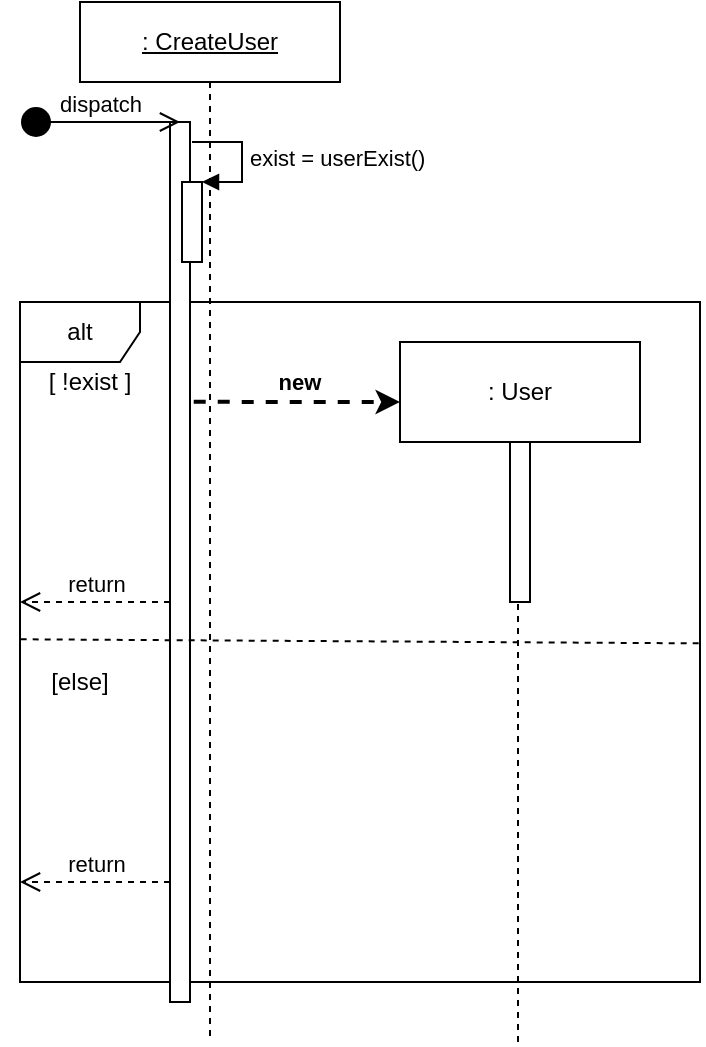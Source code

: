 <mxfile version="12.9.3" type="device"><diagram id="1_LsLjY9VphQJrRcCPWb" name="Page-1"><mxGraphModel dx="509" dy="608" grid="1" gridSize="10" guides="1" tooltips="1" connect="1" arrows="1" fold="1" page="1" pageScale="1" pageWidth="850" pageHeight="1100" math="0" shadow="0"><root><mxCell id="0"/><mxCell id="1" parent="0"/><mxCell id="O5-hkCaXyweqm-CAoXb7-5" value="alt" style="shape=umlFrame;whiteSpace=wrap;html=1;" parent="1" vertex="1"><mxGeometry x="30" y="230" width="340" height="340" as="geometry"/></mxCell><mxCell id="O5-hkCaXyweqm-CAoXb7-3" value="&lt;u&gt;: CreateUser&lt;/u&gt;" style="shape=umlLifeline;perimeter=lifelinePerimeter;whiteSpace=wrap;html=1;container=1;collapsible=0;recursiveResize=0;outlineConnect=0;" parent="1" vertex="1"><mxGeometry x="60" y="80" width="130" height="520" as="geometry"/></mxCell><mxCell id="O5-hkCaXyweqm-CAoXb7-4" value="" style="html=1;points=[];perimeter=orthogonalPerimeter;" parent="O5-hkCaXyweqm-CAoXb7-3" vertex="1"><mxGeometry x="45" y="60" width="10" height="440" as="geometry"/></mxCell><mxCell id="O5-hkCaXyweqm-CAoXb7-9" value="" style="html=1;points=[];perimeter=orthogonalPerimeter;" parent="O5-hkCaXyweqm-CAoXb7-3" vertex="1"><mxGeometry x="51" y="90" width="10" height="40" as="geometry"/></mxCell><mxCell id="O5-hkCaXyweqm-CAoXb7-10" value="exist = userExist()" style="edgeStyle=orthogonalEdgeStyle;html=1;align=left;spacingLeft=2;endArrow=block;rounded=0;entryX=1;entryY=0;" parent="O5-hkCaXyweqm-CAoXb7-3" target="O5-hkCaXyweqm-CAoXb7-9" edge="1"><mxGeometry relative="1" as="geometry"><mxPoint x="56" y="70" as="sourcePoint"/><Array as="points"><mxPoint x="81" y="70"/></Array></mxGeometry></mxCell><mxCell id="UgQuY06b5fBmbXSLrtF5-4" value="&lt;font style=&quot;font-size: 11px&quot;&gt;new&lt;/font&gt;" style="text;html=1;strokeColor=none;fillColor=none;align=center;verticalAlign=middle;whiteSpace=wrap;rounded=0;fontStyle=1" vertex="1" parent="O5-hkCaXyweqm-CAoXb7-3"><mxGeometry x="90" y="180" width="40" height="20" as="geometry"/></mxCell><mxCell id="O5-hkCaXyweqm-CAoXb7-8" value="" style="endArrow=none;dashed=1;html=1;entryX=1.001;entryY=0.502;entryDx=0;entryDy=0;entryPerimeter=0;exitX=0.001;exitY=0.496;exitDx=0;exitDy=0;exitPerimeter=0;" parent="1" source="O5-hkCaXyweqm-CAoXb7-5" target="O5-hkCaXyweqm-CAoXb7-5" edge="1"><mxGeometry width="50" height="50" relative="1" as="geometry"><mxPoint x="50" y="320" as="sourcePoint"/><mxPoint x="590" y="330" as="targetPoint"/></mxGeometry></mxCell><mxCell id="O5-hkCaXyweqm-CAoXb7-11" value="[ !exist ]" style="text;html=1;strokeColor=none;fillColor=none;align=center;verticalAlign=middle;whiteSpace=wrap;rounded=0;" parent="1" vertex="1"><mxGeometry x="40" y="260" width="50" height="20" as="geometry"/></mxCell><mxCell id="O5-hkCaXyweqm-CAoXb7-16" value="" style="html=1;points=[];perimeter=orthogonalPerimeter;" parent="1" vertex="1"><mxGeometry x="275" y="300" width="10" height="80" as="geometry"/></mxCell><mxCell id="O5-hkCaXyweqm-CAoXb7-19" value="[else]" style="text;html=1;strokeColor=none;fillColor=none;align=center;verticalAlign=middle;whiteSpace=wrap;rounded=0;" parent="1" vertex="1"><mxGeometry x="40" y="410" width="40" height="20" as="geometry"/></mxCell><mxCell id="O5-hkCaXyweqm-CAoXb7-20" value="dispatch" style="html=1;verticalAlign=bottom;startArrow=circle;startFill=1;endArrow=open;startSize=6;endSize=8;" parent="1" edge="1"><mxGeometry width="80" relative="1" as="geometry"><mxPoint x="30" y="140" as="sourcePoint"/><mxPoint x="110" y="140" as="targetPoint"/></mxGeometry></mxCell><mxCell id="O5-hkCaXyweqm-CAoXb7-21" value="return" style="html=1;verticalAlign=bottom;endArrow=open;dashed=1;endSize=8;" parent="1" source="O5-hkCaXyweqm-CAoXb7-4" edge="1"><mxGeometry relative="1" as="geometry"><mxPoint x="100" y="520" as="sourcePoint"/><mxPoint x="30" y="520" as="targetPoint"/></mxGeometry></mxCell><mxCell id="O5-hkCaXyweqm-CAoXb7-22" value="return" style="html=1;verticalAlign=bottom;endArrow=open;dashed=1;endSize=8;" parent="1" source="O5-hkCaXyweqm-CAoXb7-4" edge="1"><mxGeometry relative="1" as="geometry"><mxPoint x="100" y="380" as="sourcePoint"/><mxPoint x="30" y="380" as="targetPoint"/></mxGeometry></mxCell><mxCell id="UgQuY06b5fBmbXSLrtF5-1" value="" style="endArrow=classic;html=1;exitX=1.186;exitY=0.318;exitDx=0;exitDy=0;exitPerimeter=0;verticalAlign=middle;dashed=1;strokeWidth=2;" edge="1" parent="1" source="O5-hkCaXyweqm-CAoXb7-4"><mxGeometry width="50" height="50" relative="1" as="geometry"><mxPoint x="170" y="320" as="sourcePoint"/><mxPoint x="220" y="280" as="targetPoint"/></mxGeometry></mxCell><mxCell id="UgQuY06b5fBmbXSLrtF5-2" value=": User" style="rounded=0;whiteSpace=wrap;html=1;" vertex="1" parent="1"><mxGeometry x="220" y="250" width="120" height="50" as="geometry"/></mxCell><mxCell id="UgQuY06b5fBmbXSLrtF5-5" value="" style="endArrow=none;dashed=1;html=1;strokeWidth=1;entryX=0.4;entryY=0.992;entryDx=0;entryDy=0;entryPerimeter=0;" edge="1" parent="1" target="O5-hkCaXyweqm-CAoXb7-16"><mxGeometry width="50" height="50" relative="1" as="geometry"><mxPoint x="279" y="600" as="sourcePoint"/><mxPoint x="320" y="600" as="targetPoint"/></mxGeometry></mxCell></root></mxGraphModel></diagram></mxfile>